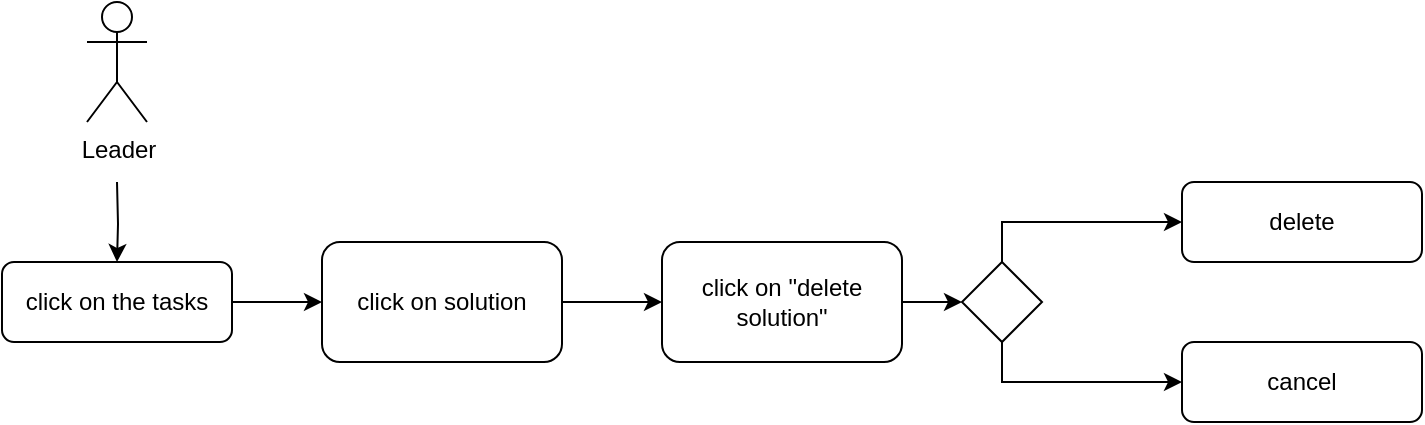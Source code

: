 <mxfile version="13.10.6" type="device"><diagram id="0UVQQSrqgikrCZOj43vd" name="Page-1"><mxGraphModel dx="1422" dy="705" grid="1" gridSize="10" guides="1" tooltips="1" connect="1" arrows="1" fold="1" page="1" pageScale="1" pageWidth="827" pageHeight="1169" math="0" shadow="0"><root><mxCell id="0"/><mxCell id="1" parent="0"/><mxCell id="JhZR8KeDlKOaUOm_ZK60-51" style="edgeStyle=orthogonalEdgeStyle;rounded=0;orthogonalLoop=1;jettySize=auto;html=1;entryX=0.5;entryY=0;entryDx=0;entryDy=0;" edge="1" parent="1" target="JhZR8KeDlKOaUOm_ZK60-54"><mxGeometry relative="1" as="geometry"><mxPoint x="107.5" y="190" as="sourcePoint"/></mxGeometry></mxCell><mxCell id="JhZR8KeDlKOaUOm_ZK60-52" value="Leader" style="shape=umlActor;verticalLabelPosition=bottom;verticalAlign=top;html=1;outlineConnect=0;" vertex="1" parent="1"><mxGeometry x="92.5" y="100" width="30" height="60" as="geometry"/></mxCell><mxCell id="JhZR8KeDlKOaUOm_ZK60-57" style="edgeStyle=orthogonalEdgeStyle;rounded=0;orthogonalLoop=1;jettySize=auto;html=1;exitX=1;exitY=0.5;exitDx=0;exitDy=0;entryX=0;entryY=0.5;entryDx=0;entryDy=0;" edge="1" parent="1" source="JhZR8KeDlKOaUOm_ZK60-54" target="JhZR8KeDlKOaUOm_ZK60-56"><mxGeometry relative="1" as="geometry"/></mxCell><mxCell id="JhZR8KeDlKOaUOm_ZK60-54" value="click on the tasks" style="rounded=1;whiteSpace=wrap;html=1;" vertex="1" parent="1"><mxGeometry x="50" y="230" width="115" height="40" as="geometry"/></mxCell><mxCell id="JhZR8KeDlKOaUOm_ZK60-59" style="edgeStyle=orthogonalEdgeStyle;rounded=0;orthogonalLoop=1;jettySize=auto;html=1;exitX=1;exitY=0.5;exitDx=0;exitDy=0;" edge="1" parent="1" source="JhZR8KeDlKOaUOm_ZK60-56" target="JhZR8KeDlKOaUOm_ZK60-58"><mxGeometry relative="1" as="geometry"/></mxCell><mxCell id="JhZR8KeDlKOaUOm_ZK60-56" value="click on solution" style="rounded=1;whiteSpace=wrap;html=1;" vertex="1" parent="1"><mxGeometry x="210" y="220" width="120" height="60" as="geometry"/></mxCell><mxCell id="JhZR8KeDlKOaUOm_ZK60-63" style="edgeStyle=orthogonalEdgeStyle;rounded=0;orthogonalLoop=1;jettySize=auto;html=1;exitX=1;exitY=0.5;exitDx=0;exitDy=0;entryX=0;entryY=0.5;entryDx=0;entryDy=0;" edge="1" parent="1" source="JhZR8KeDlKOaUOm_ZK60-58" target="JhZR8KeDlKOaUOm_ZK60-60"><mxGeometry relative="1" as="geometry"/></mxCell><mxCell id="JhZR8KeDlKOaUOm_ZK60-58" value="click on &quot;delete solution&quot;" style="rounded=1;whiteSpace=wrap;html=1;" vertex="1" parent="1"><mxGeometry x="380" y="220" width="120" height="60" as="geometry"/></mxCell><mxCell id="JhZR8KeDlKOaUOm_ZK60-64" style="edgeStyle=orthogonalEdgeStyle;rounded=0;orthogonalLoop=1;jettySize=auto;html=1;exitX=0.5;exitY=0;exitDx=0;exitDy=0;" edge="1" parent="1" source="JhZR8KeDlKOaUOm_ZK60-60" target="JhZR8KeDlKOaUOm_ZK60-62"><mxGeometry relative="1" as="geometry"/></mxCell><mxCell id="JhZR8KeDlKOaUOm_ZK60-65" style="edgeStyle=orthogonalEdgeStyle;rounded=0;orthogonalLoop=1;jettySize=auto;html=1;exitX=0.5;exitY=1;exitDx=0;exitDy=0;entryX=0;entryY=0.5;entryDx=0;entryDy=0;" edge="1" parent="1" source="JhZR8KeDlKOaUOm_ZK60-60" target="JhZR8KeDlKOaUOm_ZK60-61"><mxGeometry relative="1" as="geometry"/></mxCell><mxCell id="JhZR8KeDlKOaUOm_ZK60-60" value="" style="rhombus;whiteSpace=wrap;html=1;" vertex="1" parent="1"><mxGeometry x="530" y="230" width="40" height="40" as="geometry"/></mxCell><mxCell id="JhZR8KeDlKOaUOm_ZK60-61" value="cancel" style="rounded=1;whiteSpace=wrap;html=1;" vertex="1" parent="1"><mxGeometry x="640" y="270" width="120" height="40" as="geometry"/></mxCell><mxCell id="JhZR8KeDlKOaUOm_ZK60-62" value="delete" style="rounded=1;whiteSpace=wrap;html=1;" vertex="1" parent="1"><mxGeometry x="640" y="190" width="120" height="40" as="geometry"/></mxCell></root></mxGraphModel></diagram></mxfile>